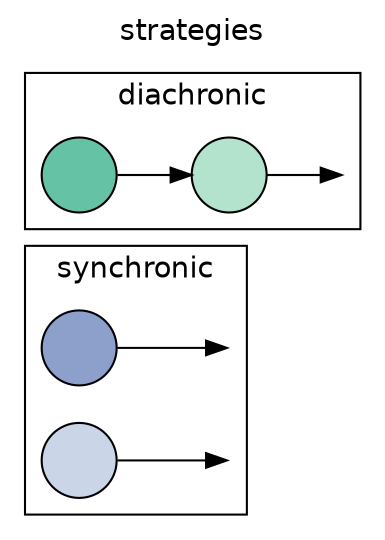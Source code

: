 digraph {
  rankdir=LR;
  label="strategies";
  labelloc=t;
  fontname=helvetica;
  // bgcolor=transparent;

  node[fontname=helvetica; label=""; style=filled];

  // Set cluster order (top to bottom) by initializing
  // nodes in each cluster starting from bottom to top
  s1, d1;

  // Shapes are projects
  d1, d2, s1, s2[shape=circle];

  // Colors are people
  d1[fillcolor="#66C2A5"];
  d2[fillcolor="#b3e2cd"];
  s1[fillcolor="#8DA0CB"];
  s2[fillcolor="#cbd5e8"];

  // Invisible last nodes
  dinv1, sinv1, sinv2[style=invis, width=0];

  subgraph cluster1 {
    label="diachronic";
    d1 -> d2 -> dinv1;
  }

  subgraph cluster2 {
    label="synchronic";
    s1 -> sinv1;
    s2 -> sinv2;
  }

}
